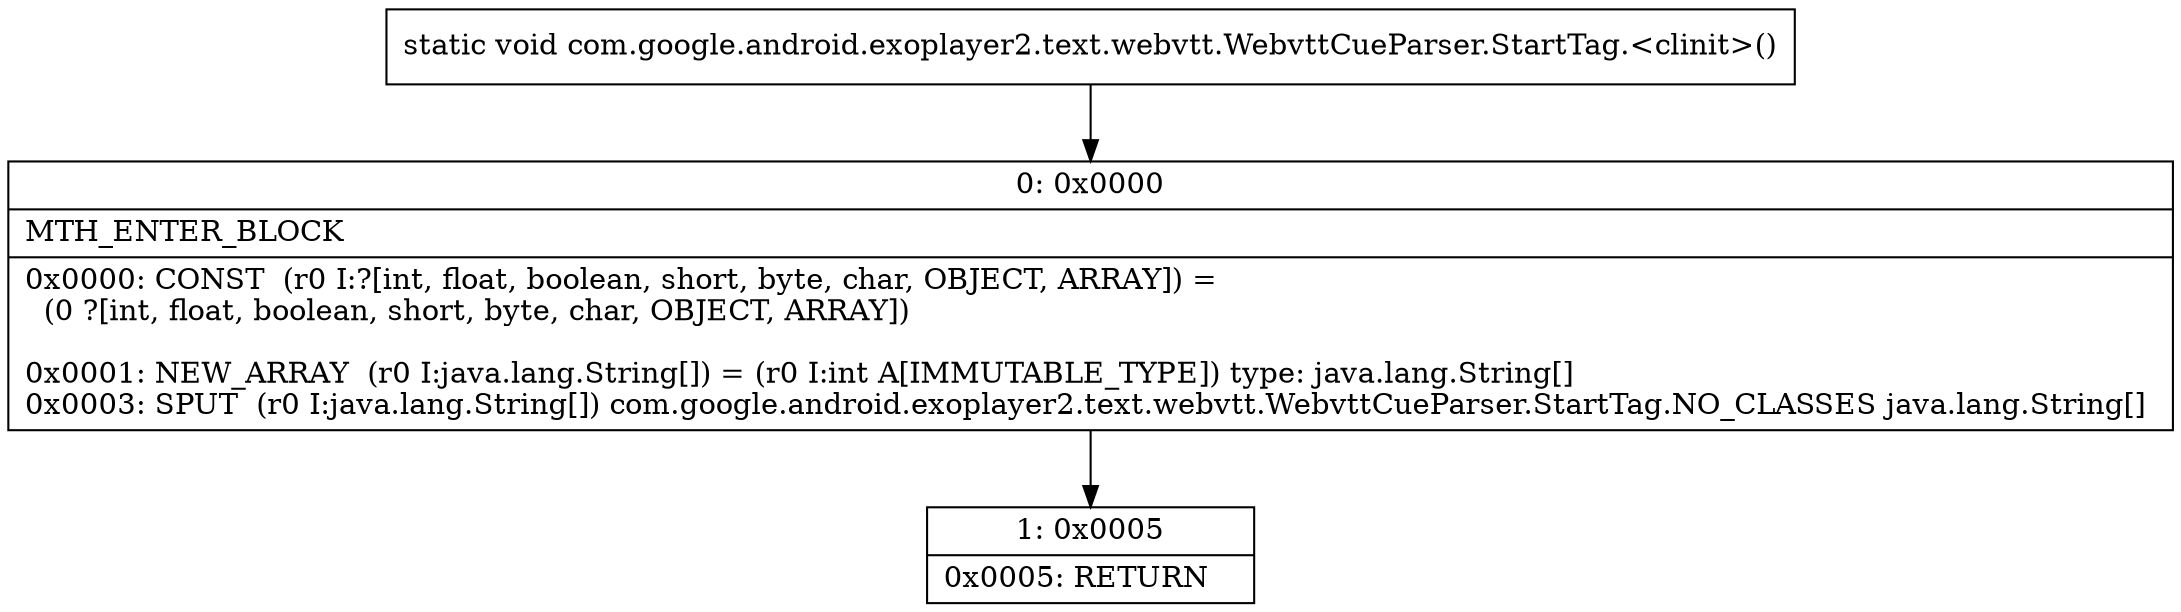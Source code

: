 digraph "CFG forcom.google.android.exoplayer2.text.webvtt.WebvttCueParser.StartTag.\<clinit\>()V" {
Node_0 [shape=record,label="{0\:\ 0x0000|MTH_ENTER_BLOCK\l|0x0000: CONST  (r0 I:?[int, float, boolean, short, byte, char, OBJECT, ARRAY]) = \l  (0 ?[int, float, boolean, short, byte, char, OBJECT, ARRAY])\l \l0x0001: NEW_ARRAY  (r0 I:java.lang.String[]) = (r0 I:int A[IMMUTABLE_TYPE]) type: java.lang.String[] \l0x0003: SPUT  (r0 I:java.lang.String[]) com.google.android.exoplayer2.text.webvtt.WebvttCueParser.StartTag.NO_CLASSES java.lang.String[] \l}"];
Node_1 [shape=record,label="{1\:\ 0x0005|0x0005: RETURN   \l}"];
MethodNode[shape=record,label="{static void com.google.android.exoplayer2.text.webvtt.WebvttCueParser.StartTag.\<clinit\>() }"];
MethodNode -> Node_0;
Node_0 -> Node_1;
}

